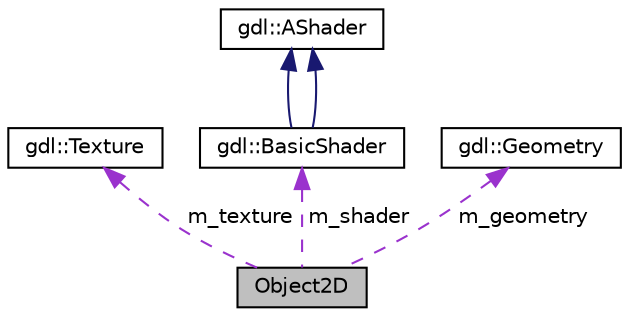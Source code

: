 digraph "Object2D"
{
  edge [fontname="Helvetica",fontsize="10",labelfontname="Helvetica",labelfontsize="10"];
  node [fontname="Helvetica",fontsize="10",shape=record];
  Node1 [label="Object2D",height=0.2,width=0.4,color="black", fillcolor="grey75", style="filled", fontcolor="black"];
  Node2 -> Node1 [dir="back",color="darkorchid3",fontsize="10",style="dashed",label=" m_texture" ,fontname="Helvetica"];
  Node2 [label="gdl::Texture",height=0.2,width=0.4,color="black", fillcolor="white", style="filled",URL="$classgdl_1_1_texture.html"];
  Node3 -> Node1 [dir="back",color="darkorchid3",fontsize="10",style="dashed",label=" m_shader" ,fontname="Helvetica"];
  Node3 [label="gdl::BasicShader",height=0.2,width=0.4,color="black", fillcolor="white", style="filled",URL="$classgdl_1_1_basic_shader.html"];
  Node4 -> Node3 [dir="back",color="midnightblue",fontsize="10",style="solid",fontname="Helvetica"];
  Node4 [label="gdl::AShader",height=0.2,width=0.4,color="black", fillcolor="white", style="filled",URL="$classgdl_1_1_a_shader.html"];
  Node4 -> Node3 [dir="back",color="midnightblue",fontsize="10",style="solid",fontname="Helvetica"];
  Node5 -> Node1 [dir="back",color="darkorchid3",fontsize="10",style="dashed",label=" m_geometry" ,fontname="Helvetica"];
  Node5 [label="gdl::Geometry",height=0.2,width=0.4,color="black", fillcolor="white", style="filled",URL="$classgdl_1_1_geometry.html"];
}
